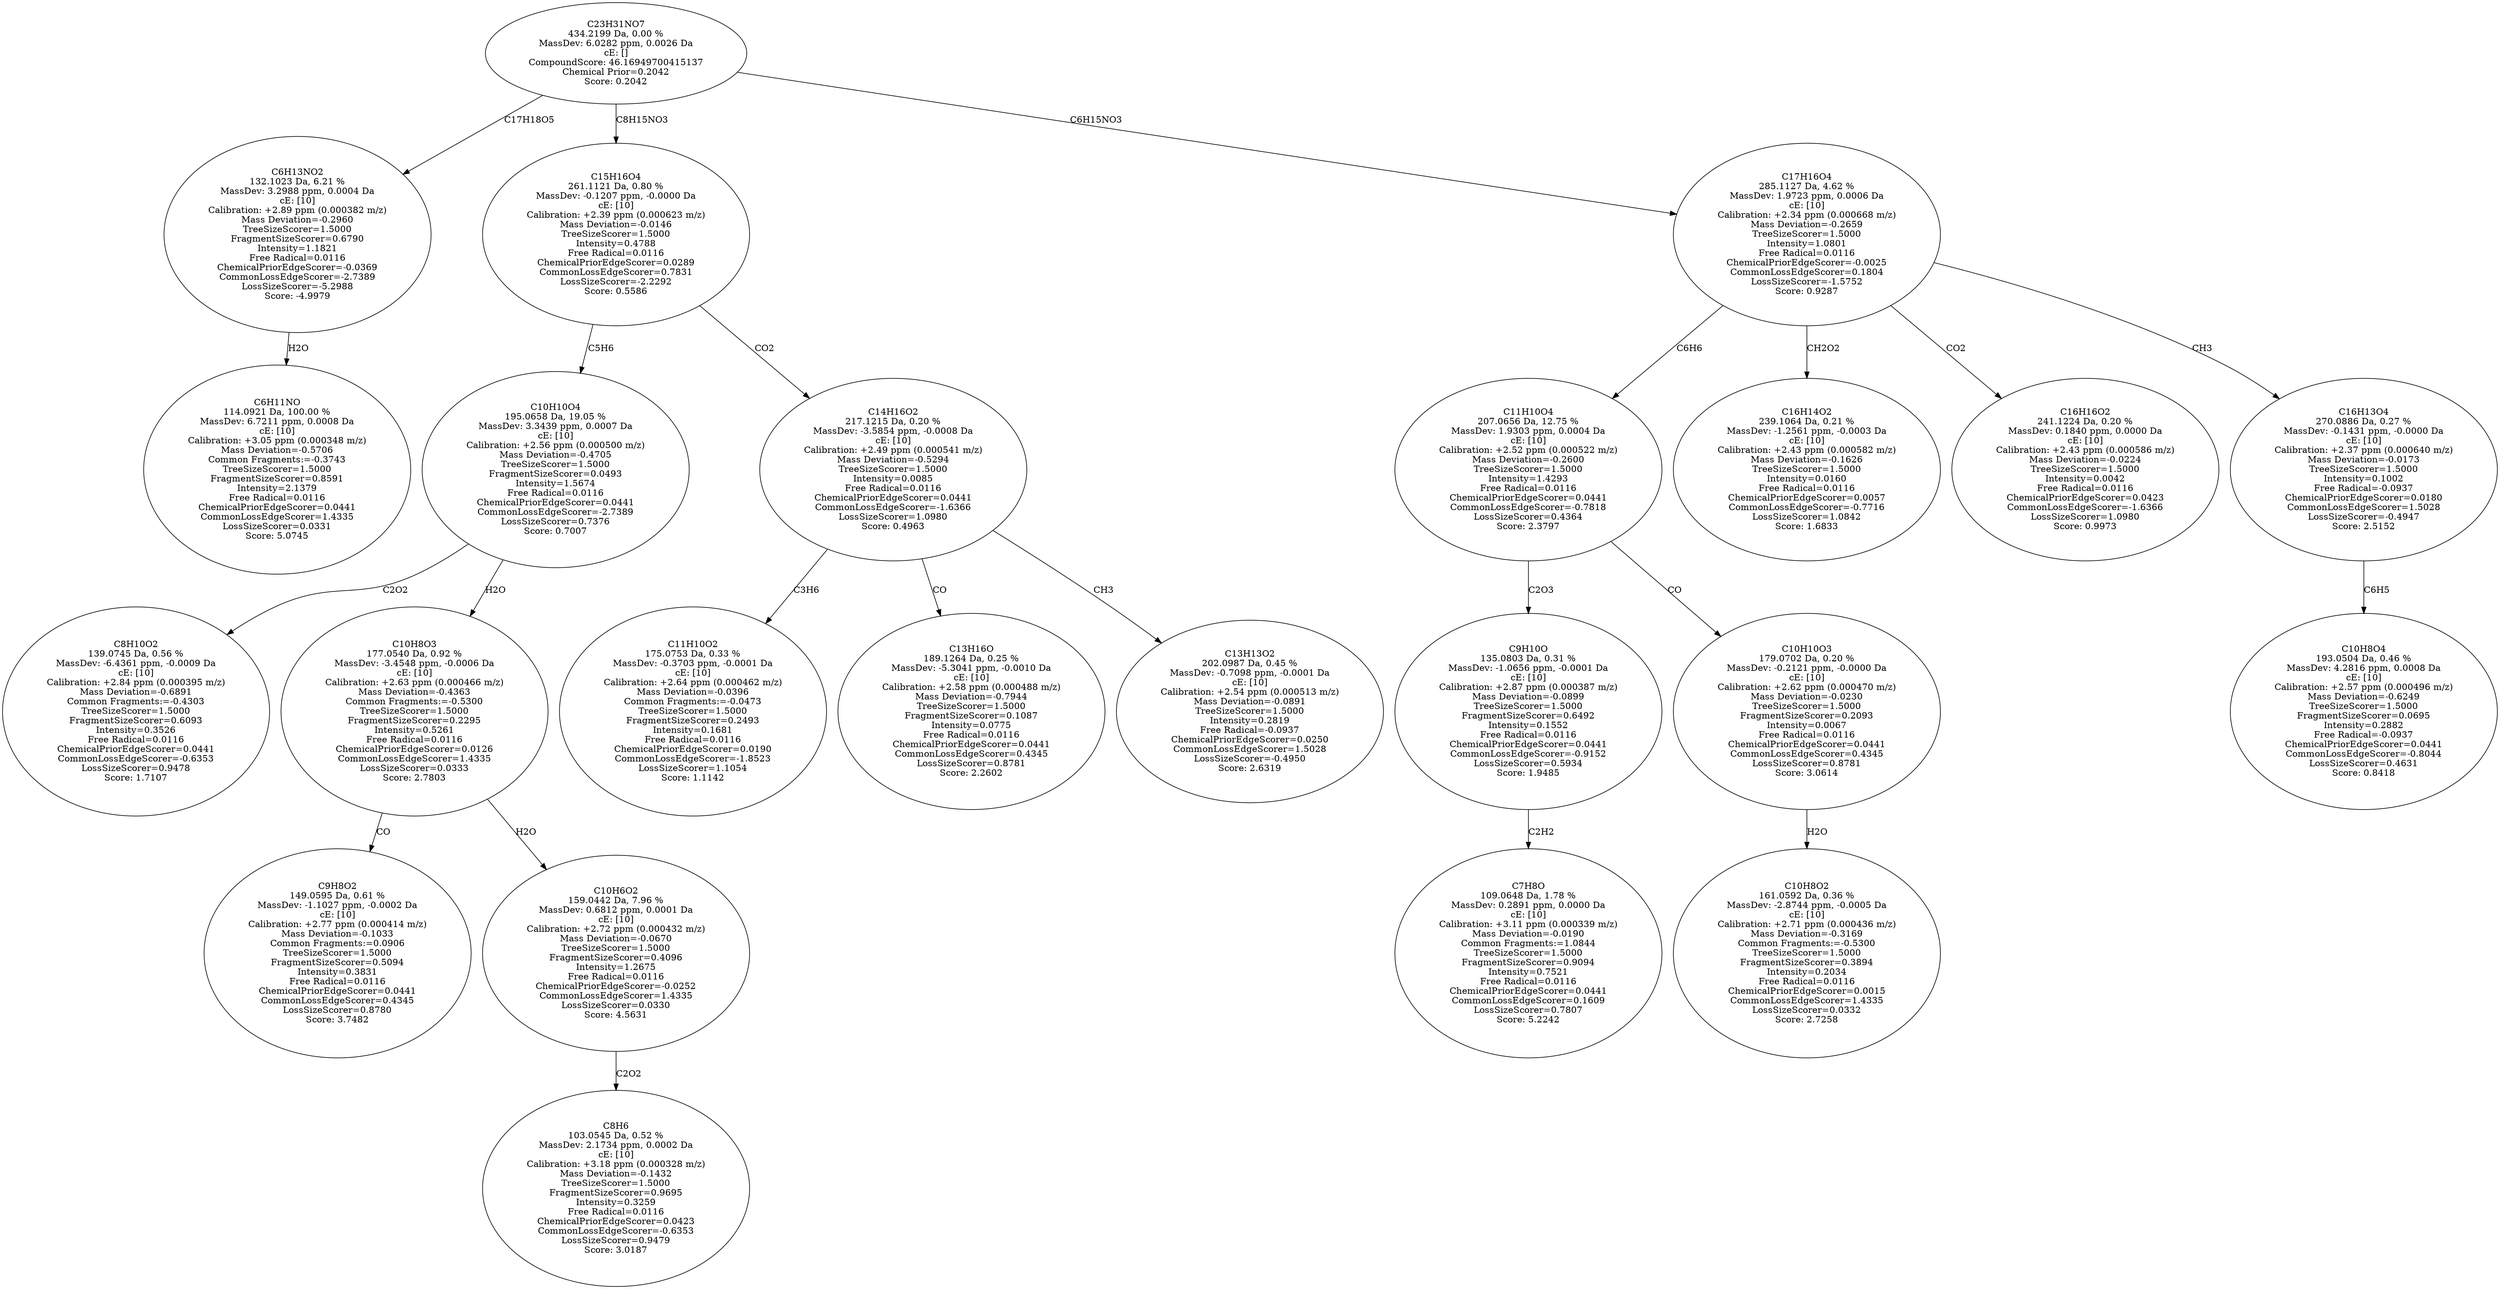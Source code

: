 strict digraph {
v1 [label="C6H11NO\n114.0921 Da, 100.00 %\nMassDev: 6.7211 ppm, 0.0008 Da\ncE: [10]\nCalibration: +3.05 ppm (0.000348 m/z)\nMass Deviation=-0.5706\nCommon Fragments:=-0.3743\nTreeSizeScorer=1.5000\nFragmentSizeScorer=0.8591\nIntensity=2.1379\nFree Radical=0.0116\nChemicalPriorEdgeScorer=0.0441\nCommonLossEdgeScorer=1.4335\nLossSizeScorer=0.0331\nScore: 5.0745"];
v2 [label="C6H13NO2\n132.1023 Da, 6.21 %\nMassDev: 3.2988 ppm, 0.0004 Da\ncE: [10]\nCalibration: +2.89 ppm (0.000382 m/z)\nMass Deviation=-0.2960\nTreeSizeScorer=1.5000\nFragmentSizeScorer=0.6790\nIntensity=1.1821\nFree Radical=0.0116\nChemicalPriorEdgeScorer=-0.0369\nCommonLossEdgeScorer=-2.7389\nLossSizeScorer=-5.2988\nScore: -4.9979"];
v3 [label="C8H10O2\n139.0745 Da, 0.56 %\nMassDev: -6.4361 ppm, -0.0009 Da\ncE: [10]\nCalibration: +2.84 ppm (0.000395 m/z)\nMass Deviation=-0.6891\nCommon Fragments:=-0.4303\nTreeSizeScorer=1.5000\nFragmentSizeScorer=0.6093\nIntensity=0.3526\nFree Radical=0.0116\nChemicalPriorEdgeScorer=0.0441\nCommonLossEdgeScorer=-0.6353\nLossSizeScorer=0.9478\nScore: 1.7107"];
v4 [label="C9H8O2\n149.0595 Da, 0.61 %\nMassDev: -1.1027 ppm, -0.0002 Da\ncE: [10]\nCalibration: +2.77 ppm (0.000414 m/z)\nMass Deviation=-0.1033\nCommon Fragments:=0.0906\nTreeSizeScorer=1.5000\nFragmentSizeScorer=0.5094\nIntensity=0.3831\nFree Radical=0.0116\nChemicalPriorEdgeScorer=0.0441\nCommonLossEdgeScorer=0.4345\nLossSizeScorer=0.8780\nScore: 3.7482"];
v5 [label="C8H6\n103.0545 Da, 0.52 %\nMassDev: 2.1734 ppm, 0.0002 Da\ncE: [10]\nCalibration: +3.18 ppm (0.000328 m/z)\nMass Deviation=-0.1432\nTreeSizeScorer=1.5000\nFragmentSizeScorer=0.9695\nIntensity=0.3259\nFree Radical=0.0116\nChemicalPriorEdgeScorer=0.0423\nCommonLossEdgeScorer=-0.6353\nLossSizeScorer=0.9479\nScore: 3.0187"];
v6 [label="C10H6O2\n159.0442 Da, 7.96 %\nMassDev: 0.6812 ppm, 0.0001 Da\ncE: [10]\nCalibration: +2.72 ppm (0.000432 m/z)\nMass Deviation=-0.0670\nTreeSizeScorer=1.5000\nFragmentSizeScorer=0.4096\nIntensity=1.2675\nFree Radical=0.0116\nChemicalPriorEdgeScorer=-0.0252\nCommonLossEdgeScorer=1.4335\nLossSizeScorer=0.0330\nScore: 4.5631"];
v7 [label="C10H8O3\n177.0540 Da, 0.92 %\nMassDev: -3.4548 ppm, -0.0006 Da\ncE: [10]\nCalibration: +2.63 ppm (0.000466 m/z)\nMass Deviation=-0.4363\nCommon Fragments:=-0.5300\nTreeSizeScorer=1.5000\nFragmentSizeScorer=0.2295\nIntensity=0.5261\nFree Radical=0.0116\nChemicalPriorEdgeScorer=0.0126\nCommonLossEdgeScorer=1.4335\nLossSizeScorer=0.0333\nScore: 2.7803"];
v8 [label="C10H10O4\n195.0658 Da, 19.05 %\nMassDev: 3.3439 ppm, 0.0007 Da\ncE: [10]\nCalibration: +2.56 ppm (0.000500 m/z)\nMass Deviation=-0.4705\nTreeSizeScorer=1.5000\nFragmentSizeScorer=0.0493\nIntensity=1.5674\nFree Radical=0.0116\nChemicalPriorEdgeScorer=0.0441\nCommonLossEdgeScorer=-2.7389\nLossSizeScorer=0.7376\nScore: 0.7007"];
v9 [label="C11H10O2\n175.0753 Da, 0.33 %\nMassDev: -0.3703 ppm, -0.0001 Da\ncE: [10]\nCalibration: +2.64 ppm (0.000462 m/z)\nMass Deviation=-0.0396\nCommon Fragments:=-0.0473\nTreeSizeScorer=1.5000\nFragmentSizeScorer=0.2493\nIntensity=0.1681\nFree Radical=0.0116\nChemicalPriorEdgeScorer=0.0190\nCommonLossEdgeScorer=-1.8523\nLossSizeScorer=1.1054\nScore: 1.1142"];
v10 [label="C13H16O\n189.1264 Da, 0.25 %\nMassDev: -5.3041 ppm, -0.0010 Da\ncE: [10]\nCalibration: +2.58 ppm (0.000488 m/z)\nMass Deviation=-0.7944\nTreeSizeScorer=1.5000\nFragmentSizeScorer=0.1087\nIntensity=0.0775\nFree Radical=0.0116\nChemicalPriorEdgeScorer=0.0441\nCommonLossEdgeScorer=0.4345\nLossSizeScorer=0.8781\nScore: 2.2602"];
v11 [label="C13H13O2\n202.0987 Da, 0.45 %\nMassDev: -0.7098 ppm, -0.0001 Da\ncE: [10]\nCalibration: +2.54 ppm (0.000513 m/z)\nMass Deviation=-0.0891\nTreeSizeScorer=1.5000\nIntensity=0.2819\nFree Radical=-0.0937\nChemicalPriorEdgeScorer=0.0250\nCommonLossEdgeScorer=1.5028\nLossSizeScorer=-0.4950\nScore: 2.6319"];
v12 [label="C14H16O2\n217.1215 Da, 0.20 %\nMassDev: -3.5854 ppm, -0.0008 Da\ncE: [10]\nCalibration: +2.49 ppm (0.000541 m/z)\nMass Deviation=-0.5294\nTreeSizeScorer=1.5000\nIntensity=0.0085\nFree Radical=0.0116\nChemicalPriorEdgeScorer=0.0441\nCommonLossEdgeScorer=-1.6366\nLossSizeScorer=1.0980\nScore: 0.4963"];
v13 [label="C15H16O4\n261.1121 Da, 0.80 %\nMassDev: -0.1207 ppm, -0.0000 Da\ncE: [10]\nCalibration: +2.39 ppm (0.000623 m/z)\nMass Deviation=-0.0146\nTreeSizeScorer=1.5000\nIntensity=0.4788\nFree Radical=0.0116\nChemicalPriorEdgeScorer=0.0289\nCommonLossEdgeScorer=0.7831\nLossSizeScorer=-2.2292\nScore: 0.5586"];
v14 [label="C7H8O\n109.0648 Da, 1.78 %\nMassDev: 0.2891 ppm, 0.0000 Da\ncE: [10]\nCalibration: +3.11 ppm (0.000339 m/z)\nMass Deviation=-0.0190\nCommon Fragments:=1.0844\nTreeSizeScorer=1.5000\nFragmentSizeScorer=0.9094\nIntensity=0.7521\nFree Radical=0.0116\nChemicalPriorEdgeScorer=0.0441\nCommonLossEdgeScorer=0.1609\nLossSizeScorer=0.7807\nScore: 5.2242"];
v15 [label="C9H10O\n135.0803 Da, 0.31 %\nMassDev: -1.0656 ppm, -0.0001 Da\ncE: [10]\nCalibration: +2.87 ppm (0.000387 m/z)\nMass Deviation=-0.0899\nTreeSizeScorer=1.5000\nFragmentSizeScorer=0.6492\nIntensity=0.1552\nFree Radical=0.0116\nChemicalPriorEdgeScorer=0.0441\nCommonLossEdgeScorer=-0.9152\nLossSizeScorer=0.5934\nScore: 1.9485"];
v16 [label="C10H8O2\n161.0592 Da, 0.36 %\nMassDev: -2.8744 ppm, -0.0005 Da\ncE: [10]\nCalibration: +2.71 ppm (0.000436 m/z)\nMass Deviation=-0.3169\nCommon Fragments:=-0.5300\nTreeSizeScorer=1.5000\nFragmentSizeScorer=0.3894\nIntensity=0.2034\nFree Radical=0.0116\nChemicalPriorEdgeScorer=0.0015\nCommonLossEdgeScorer=1.4335\nLossSizeScorer=0.0332\nScore: 2.7258"];
v17 [label="C10H10O3\n179.0702 Da, 0.20 %\nMassDev: -0.2121 ppm, -0.0000 Da\ncE: [10]\nCalibration: +2.62 ppm (0.000470 m/z)\nMass Deviation=-0.0230\nTreeSizeScorer=1.5000\nFragmentSizeScorer=0.2093\nIntensity=0.0067\nFree Radical=0.0116\nChemicalPriorEdgeScorer=0.0441\nCommonLossEdgeScorer=0.4345\nLossSizeScorer=0.8781\nScore: 3.0614"];
v18 [label="C11H10O4\n207.0656 Da, 12.75 %\nMassDev: 1.9303 ppm, 0.0004 Da\ncE: [10]\nCalibration: +2.52 ppm (0.000522 m/z)\nMass Deviation=-0.2600\nTreeSizeScorer=1.5000\nIntensity=1.4293\nFree Radical=0.0116\nChemicalPriorEdgeScorer=0.0441\nCommonLossEdgeScorer=-0.7818\nLossSizeScorer=0.4364\nScore: 2.3797"];
v19 [label="C16H14O2\n239.1064 Da, 0.21 %\nMassDev: -1.2561 ppm, -0.0003 Da\ncE: [10]\nCalibration: +2.43 ppm (0.000582 m/z)\nMass Deviation=-0.1626\nTreeSizeScorer=1.5000\nIntensity=0.0160\nFree Radical=0.0116\nChemicalPriorEdgeScorer=0.0057\nCommonLossEdgeScorer=-0.7716\nLossSizeScorer=1.0842\nScore: 1.6833"];
v20 [label="C16H16O2\n241.1224 Da, 0.20 %\nMassDev: 0.1840 ppm, 0.0000 Da\ncE: [10]\nCalibration: +2.43 ppm (0.000586 m/z)\nMass Deviation=-0.0224\nTreeSizeScorer=1.5000\nIntensity=0.0042\nFree Radical=0.0116\nChemicalPriorEdgeScorer=0.0423\nCommonLossEdgeScorer=-1.6366\nLossSizeScorer=1.0980\nScore: 0.9973"];
v21 [label="C10H8O4\n193.0504 Da, 0.46 %\nMassDev: 4.2816 ppm, 0.0008 Da\ncE: [10]\nCalibration: +2.57 ppm (0.000496 m/z)\nMass Deviation=-0.6249\nTreeSizeScorer=1.5000\nFragmentSizeScorer=0.0695\nIntensity=0.2882\nFree Radical=-0.0937\nChemicalPriorEdgeScorer=0.0441\nCommonLossEdgeScorer=-0.8044\nLossSizeScorer=0.4631\nScore: 0.8418"];
v22 [label="C16H13O4\n270.0886 Da, 0.27 %\nMassDev: -0.1431 ppm, -0.0000 Da\ncE: [10]\nCalibration: +2.37 ppm (0.000640 m/z)\nMass Deviation=-0.0173\nTreeSizeScorer=1.5000\nIntensity=0.1002\nFree Radical=-0.0937\nChemicalPriorEdgeScorer=0.0180\nCommonLossEdgeScorer=1.5028\nLossSizeScorer=-0.4947\nScore: 2.5152"];
v23 [label="C17H16O4\n285.1127 Da, 4.62 %\nMassDev: 1.9723 ppm, 0.0006 Da\ncE: [10]\nCalibration: +2.34 ppm (0.000668 m/z)\nMass Deviation=-0.2659\nTreeSizeScorer=1.5000\nIntensity=1.0801\nFree Radical=0.0116\nChemicalPriorEdgeScorer=-0.0025\nCommonLossEdgeScorer=0.1804\nLossSizeScorer=-1.5752\nScore: 0.9287"];
v24 [label="C23H31NO7\n434.2199 Da, 0.00 %\nMassDev: 6.0282 ppm, 0.0026 Da\ncE: []\nCompoundScore: 46.16949700415137\nChemical Prior=0.2042\nScore: 0.2042"];
v2 -> v1 [label="H2O"];
v24 -> v2 [label="C17H18O5"];
v8 -> v3 [label="C2O2"];
v7 -> v4 [label="CO"];
v6 -> v5 [label="C2O2"];
v7 -> v6 [label="H2O"];
v8 -> v7 [label="H2O"];
v13 -> v8 [label="C5H6"];
v12 -> v9 [label="C3H6"];
v12 -> v10 [label="CO"];
v12 -> v11 [label="CH3"];
v13 -> v12 [label="CO2"];
v24 -> v13 [label="C8H15NO3"];
v15 -> v14 [label="C2H2"];
v18 -> v15 [label="C2O3"];
v17 -> v16 [label="H2O"];
v18 -> v17 [label="CO"];
v23 -> v18 [label="C6H6"];
v23 -> v19 [label="CH2O2"];
v23 -> v20 [label="CO2"];
v22 -> v21 [label="C6H5"];
v23 -> v22 [label="CH3"];
v24 -> v23 [label="C6H15NO3"];
}
